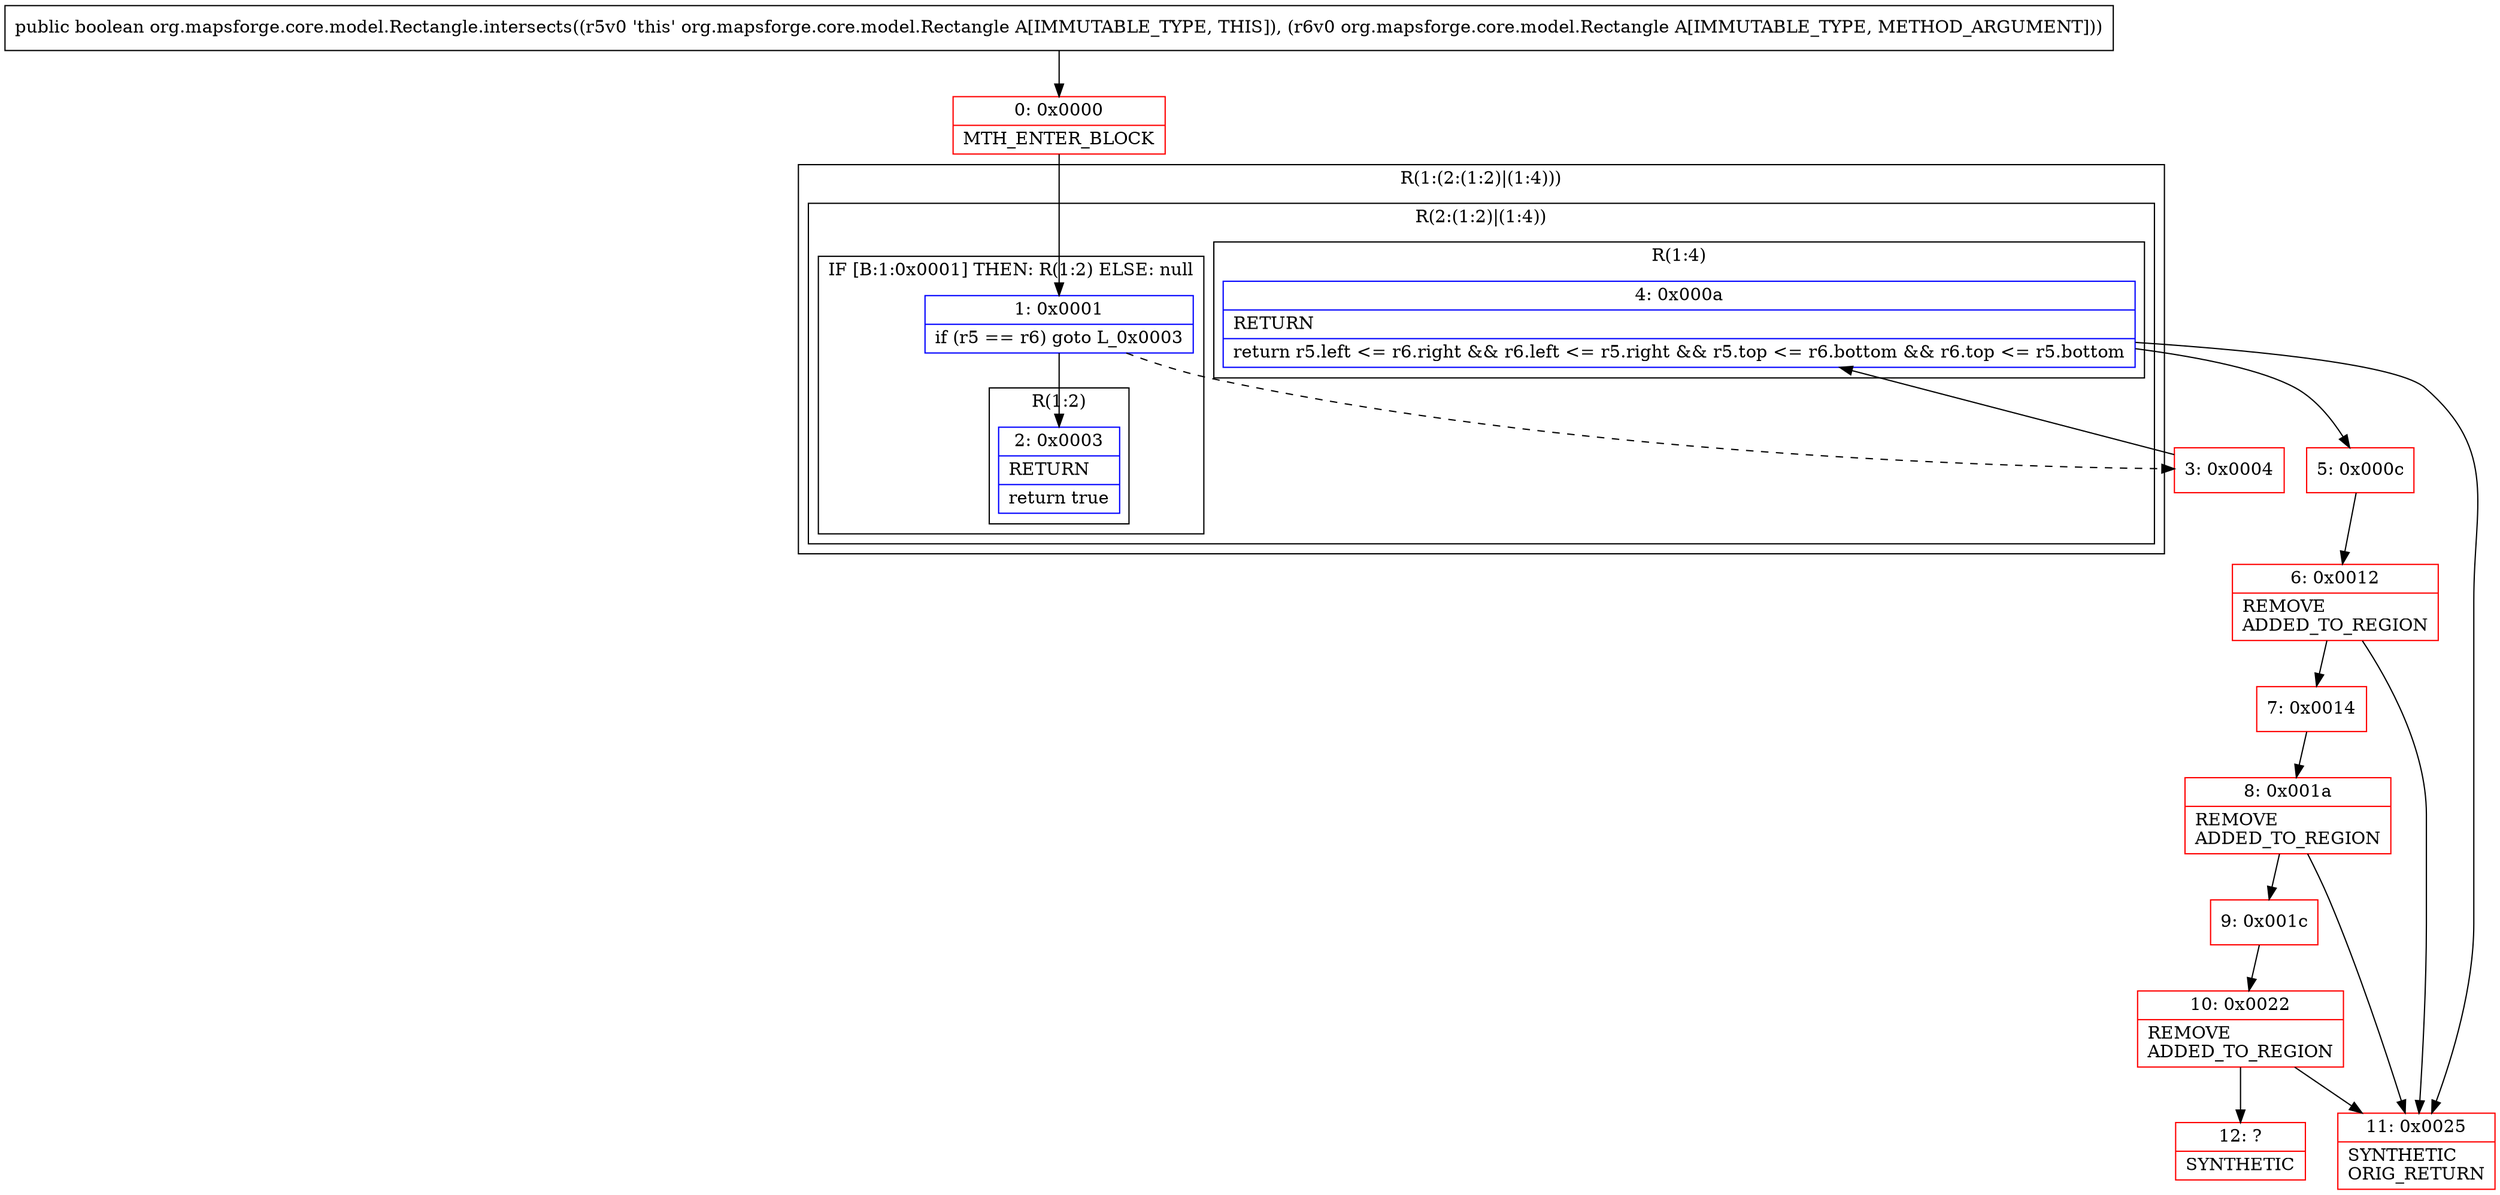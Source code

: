 digraph "CFG fororg.mapsforge.core.model.Rectangle.intersects(Lorg\/mapsforge\/core\/model\/Rectangle;)Z" {
subgraph cluster_Region_1971826858 {
label = "R(1:(2:(1:2)|(1:4)))";
node [shape=record,color=blue];
subgraph cluster_Region_962596245 {
label = "R(2:(1:2)|(1:4))";
node [shape=record,color=blue];
subgraph cluster_IfRegion_1053047628 {
label = "IF [B:1:0x0001] THEN: R(1:2) ELSE: null";
node [shape=record,color=blue];
Node_1 [shape=record,label="{1\:\ 0x0001|if (r5 == r6) goto L_0x0003\l}"];
subgraph cluster_Region_334625760 {
label = "R(1:2)";
node [shape=record,color=blue];
Node_2 [shape=record,label="{2\:\ 0x0003|RETURN\l|return true\l}"];
}
}
subgraph cluster_Region_1530600404 {
label = "R(1:4)";
node [shape=record,color=blue];
Node_4 [shape=record,label="{4\:\ 0x000a|RETURN\l|return r5.left \<= r6.right && r6.left \<= r5.right && r5.top \<= r6.bottom && r6.top \<= r5.bottom\l}"];
}
}
}
Node_0 [shape=record,color=red,label="{0\:\ 0x0000|MTH_ENTER_BLOCK\l}"];
Node_3 [shape=record,color=red,label="{3\:\ 0x0004}"];
Node_5 [shape=record,color=red,label="{5\:\ 0x000c}"];
Node_6 [shape=record,color=red,label="{6\:\ 0x0012|REMOVE\lADDED_TO_REGION\l}"];
Node_7 [shape=record,color=red,label="{7\:\ 0x0014}"];
Node_8 [shape=record,color=red,label="{8\:\ 0x001a|REMOVE\lADDED_TO_REGION\l}"];
Node_9 [shape=record,color=red,label="{9\:\ 0x001c}"];
Node_10 [shape=record,color=red,label="{10\:\ 0x0022|REMOVE\lADDED_TO_REGION\l}"];
Node_11 [shape=record,color=red,label="{11\:\ 0x0025|SYNTHETIC\lORIG_RETURN\l}"];
Node_12 [shape=record,color=red,label="{12\:\ ?|SYNTHETIC\l}"];
MethodNode[shape=record,label="{public boolean org.mapsforge.core.model.Rectangle.intersects((r5v0 'this' org.mapsforge.core.model.Rectangle A[IMMUTABLE_TYPE, THIS]), (r6v0 org.mapsforge.core.model.Rectangle A[IMMUTABLE_TYPE, METHOD_ARGUMENT])) }"];
MethodNode -> Node_0;
Node_1 -> Node_2;
Node_1 -> Node_3[style=dashed];
Node_4 -> Node_5;
Node_4 -> Node_11;
Node_0 -> Node_1;
Node_3 -> Node_4;
Node_5 -> Node_6;
Node_6 -> Node_7;
Node_6 -> Node_11;
Node_7 -> Node_8;
Node_8 -> Node_9;
Node_8 -> Node_11;
Node_9 -> Node_10;
Node_10 -> Node_11;
Node_10 -> Node_12;
}

